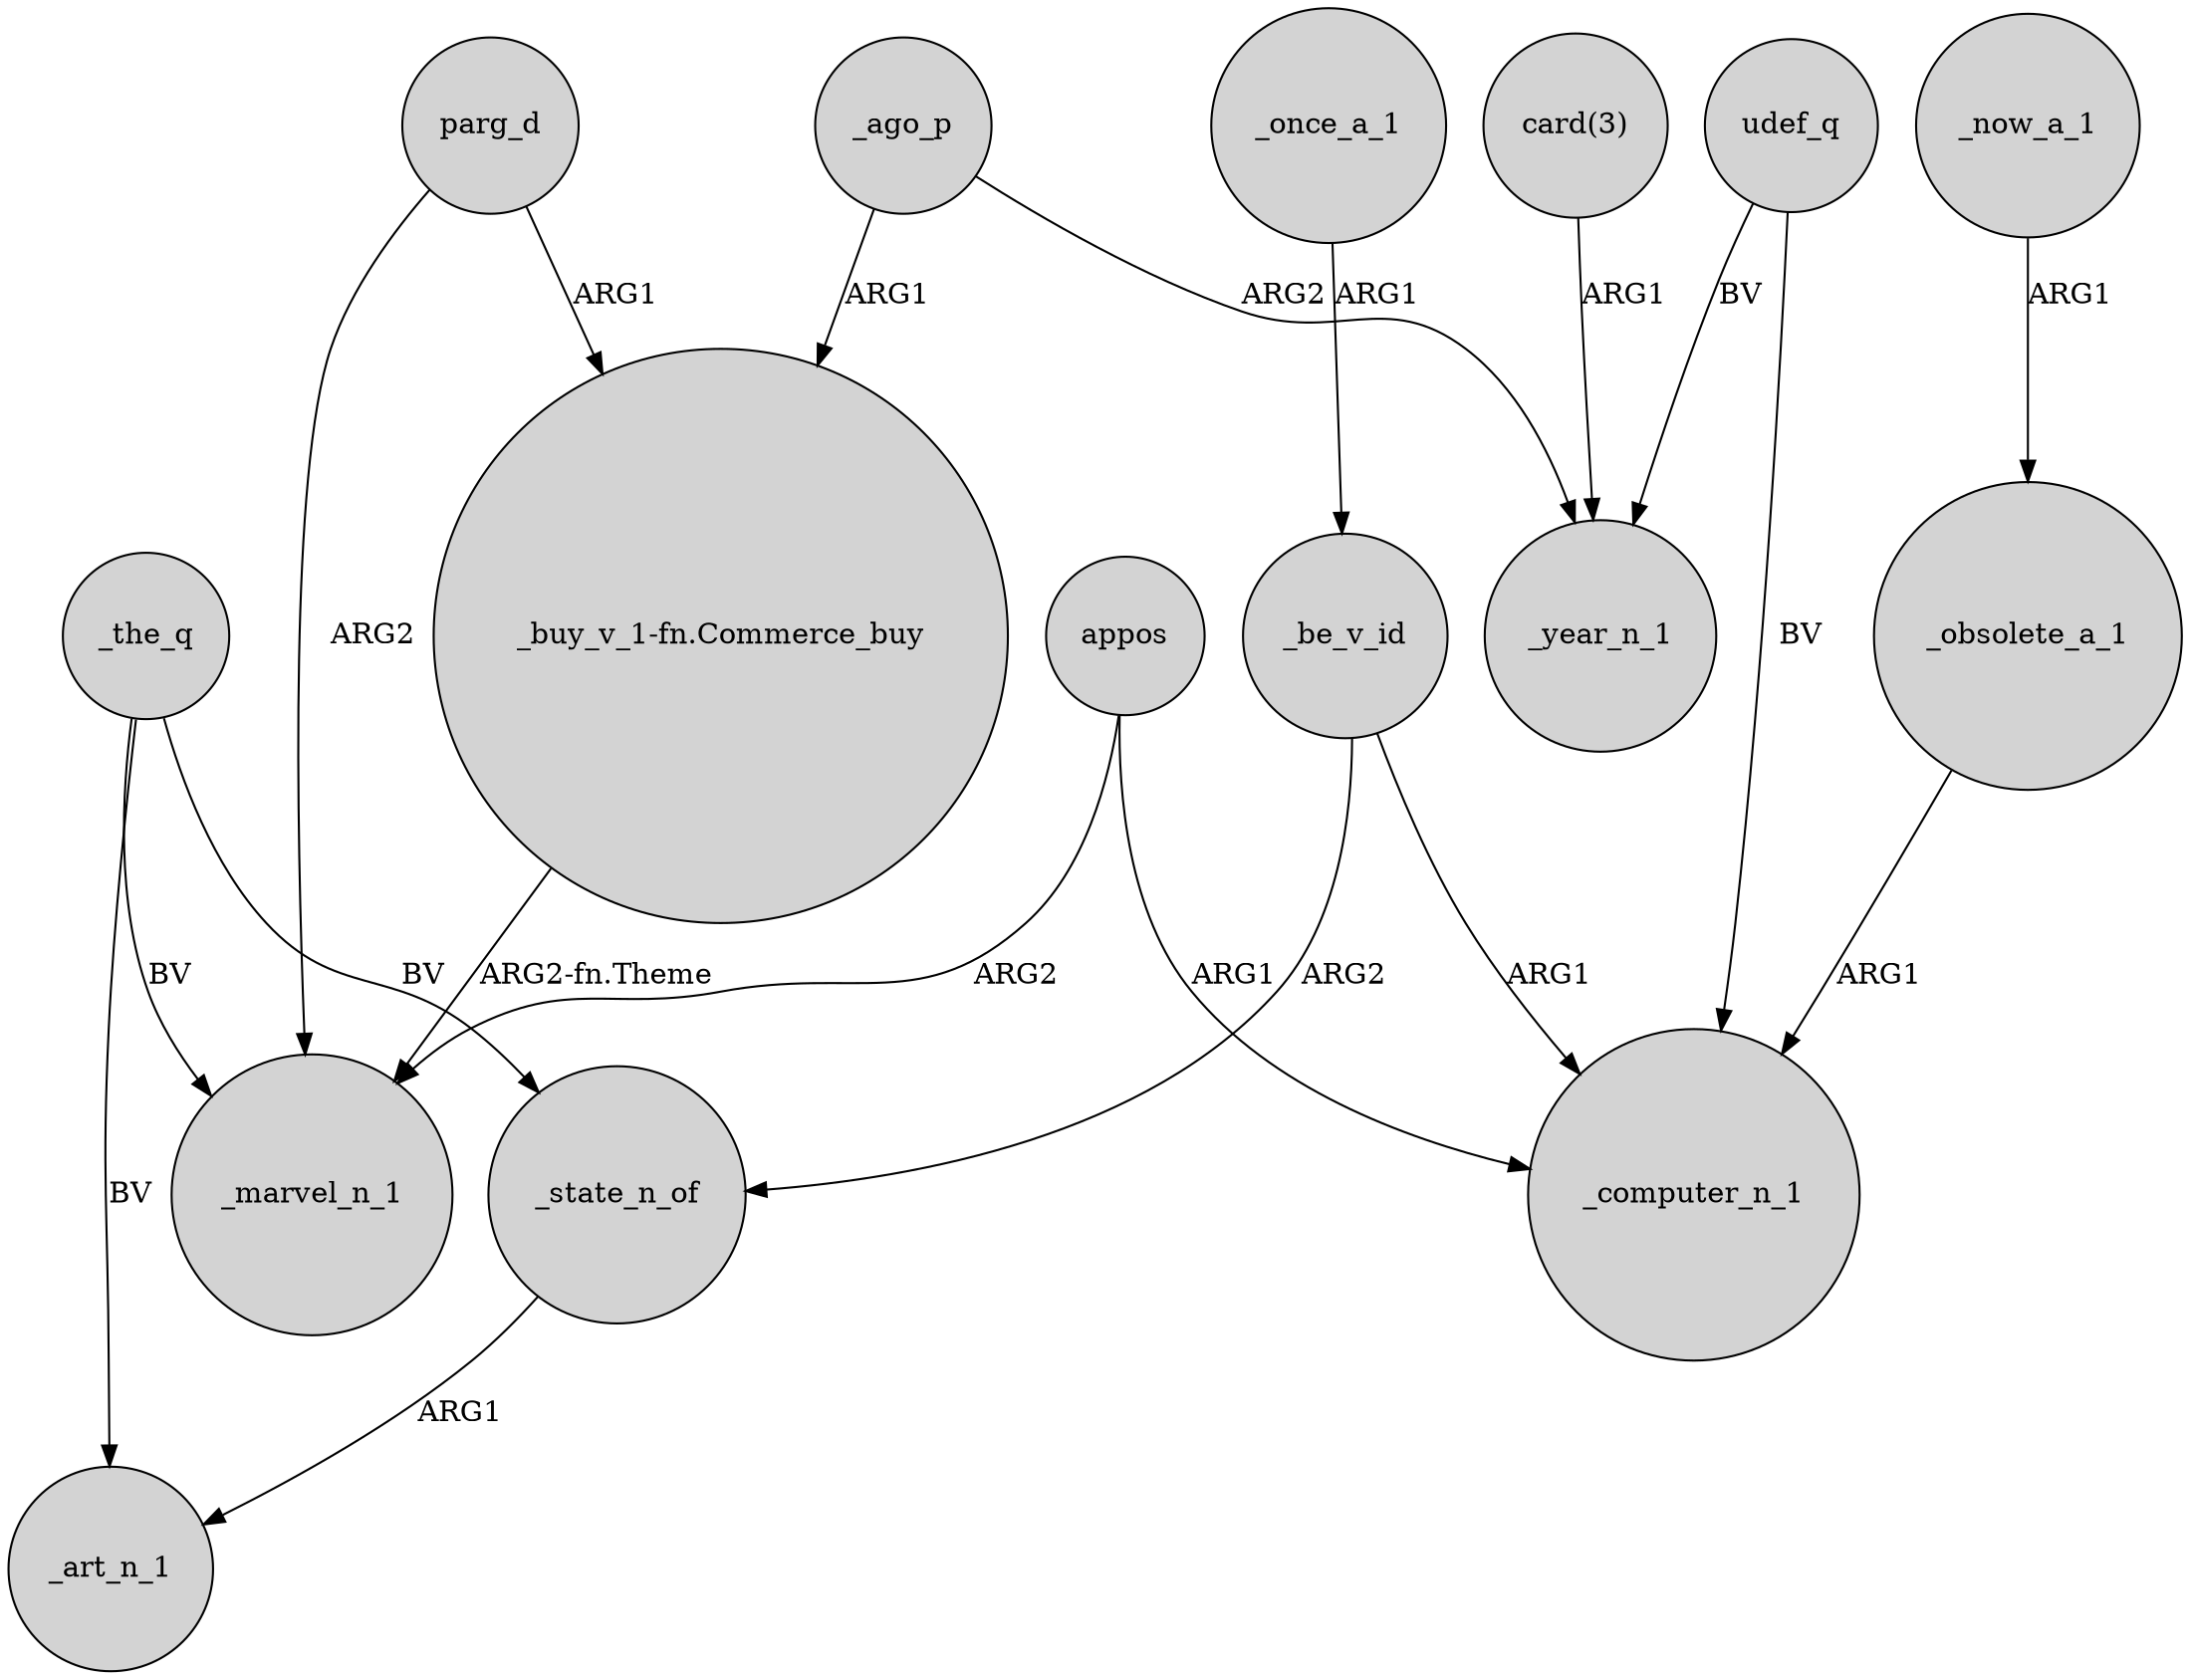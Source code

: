 digraph {
	node [shape=circle style=filled]
	_the_q -> _art_n_1 [label=BV]
	appos -> _marvel_n_1 [label=ARG2]
	_now_a_1 -> _obsolete_a_1 [label=ARG1]
	parg_d -> _marvel_n_1 [label=ARG2]
	_state_n_of -> _art_n_1 [label=ARG1]
	_the_q -> _state_n_of [label=BV]
	_once_a_1 -> _be_v_id [label=ARG1]
	udef_q -> _computer_n_1 [label=BV]
	parg_d -> "_buy_v_1-fn.Commerce_buy" [label=ARG1]
	_ago_p -> _year_n_1 [label=ARG2]
	_the_q -> _marvel_n_1 [label=BV]
	"card(3)" -> _year_n_1 [label=ARG1]
	_be_v_id -> _computer_n_1 [label=ARG1]
	_ago_p -> "_buy_v_1-fn.Commerce_buy" [label=ARG1]
	_be_v_id -> _state_n_of [label=ARG2]
	"_buy_v_1-fn.Commerce_buy" -> _marvel_n_1 [label="ARG2-fn.Theme"]
	_obsolete_a_1 -> _computer_n_1 [label=ARG1]
	udef_q -> _year_n_1 [label=BV]
	appos -> _computer_n_1 [label=ARG1]
}
